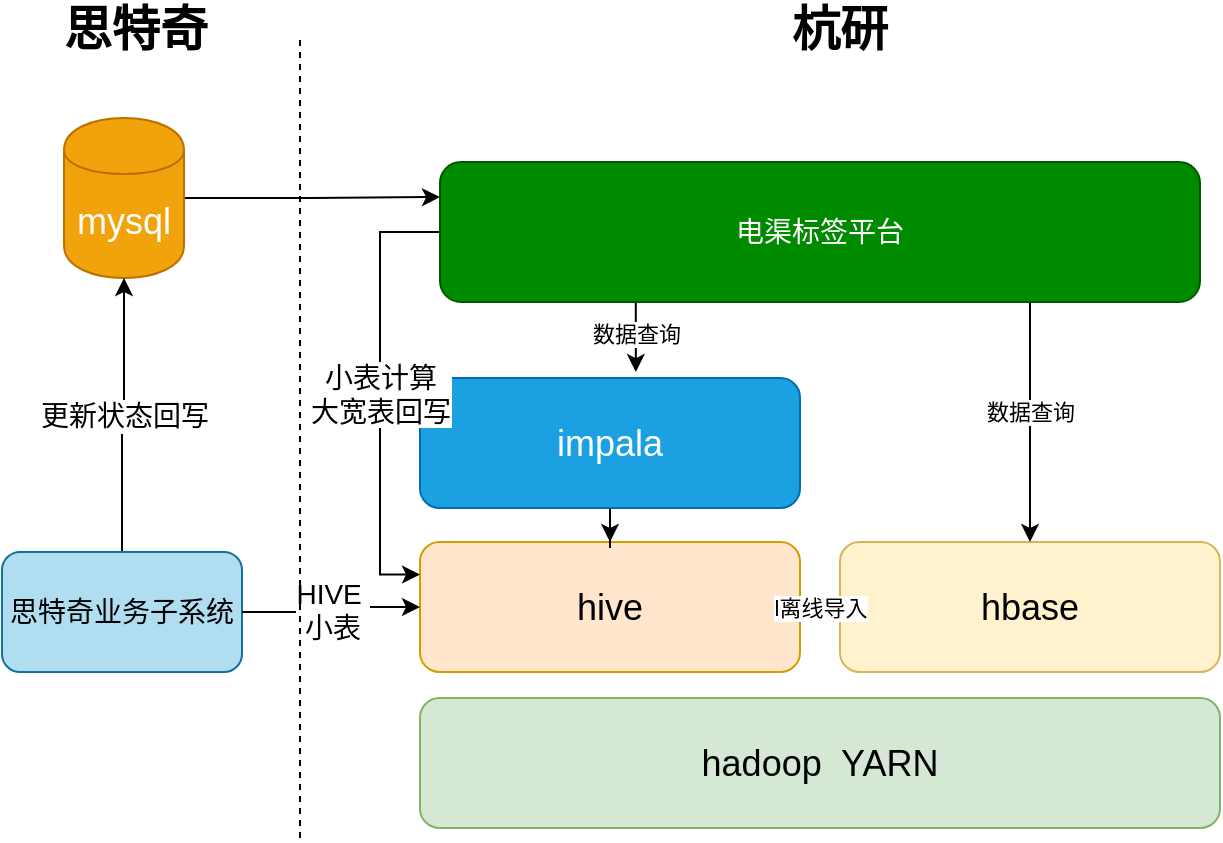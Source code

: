 <mxfile pages="1" version="11.2.4" type="github"><diagram id="79PdzSkW1ikq1aELayiP" name="Page-1"><mxGraphModel dx="1422" dy="755" grid="0" gridSize="10" guides="1" tooltips="1" connect="1" arrows="1" fold="1" page="1" pageScale="1" pageWidth="1100" pageHeight="850" math="0" shadow="0"><root><mxCell id="0"/><mxCell id="1" parent="0"/><mxCell id="fmwVXIHNoVylCFS3T4mV-6" value="&lt;font style=&quot;font-size: 18px&quot;&gt;hadoop&amp;nbsp; YARN&lt;/font&gt;" style="rounded=1;whiteSpace=wrap;html=1;fillColor=#d5e8d4;strokeColor=#82b366;" parent="1" vertex="1"><mxGeometry x="330" y="470" width="400" height="65" as="geometry"/></mxCell><mxCell id="fmwVXIHNoVylCFS3T4mV-7" value="&lt;font style=&quot;font-size: 18px&quot;&gt;hive&lt;/font&gt;" style="rounded=1;whiteSpace=wrap;html=1;fillColor=#ffe6cc;strokeColor=#d79b00;" parent="1" vertex="1"><mxGeometry x="330" y="392" width="190" height="65" as="geometry"/></mxCell><mxCell id="yfEFwXUICphICxLwjfQZ-6" style="edgeStyle=orthogonalEdgeStyle;rounded=0;orthogonalLoop=1;jettySize=auto;html=1;exitX=0.5;exitY=1;exitDx=0;exitDy=0;" edge="1" parent="1" source="fmwVXIHNoVylCFS3T4mV-8" target="fmwVXIHNoVylCFS3T4mV-7"><mxGeometry relative="1" as="geometry"/></mxCell><mxCell id="fmwVXIHNoVylCFS3T4mV-8" value="&lt;font style=&quot;font-size: 18px&quot;&gt;impala&lt;/font&gt;" style="rounded=1;whiteSpace=wrap;html=1;fillColor=#1ba1e2;strokeColor=#006EAF;fontColor=#ffffff;" parent="1" vertex="1"><mxGeometry x="330" y="310" width="190" height="65" as="geometry"/></mxCell><mxCell id="fmwVXIHNoVylCFS3T4mV-9" value="&lt;font style=&quot;font-size: 18px&quot;&gt;hbase&lt;/font&gt;" style="rounded=1;whiteSpace=wrap;html=1;fillColor=#fff2cc;strokeColor=#d6b656;" parent="1" vertex="1"><mxGeometry x="540" y="392" width="190" height="65" as="geometry"/></mxCell><mxCell id="fmwVXIHNoVylCFS3T4mV-20" style="edgeStyle=orthogonalEdgeStyle;rounded=0;orthogonalLoop=1;jettySize=auto;html=1;exitX=1;exitY=0.5;exitDx=0;exitDy=0;entryX=0;entryY=0.25;entryDx=0;entryDy=0;" parent="1" source="fmwVXIHNoVylCFS3T4mV-12" target="fmwVXIHNoVylCFS3T4mV-15" edge="1"><mxGeometry relative="1" as="geometry"/></mxCell><mxCell id="fmwVXIHNoVylCFS3T4mV-12" value="&lt;font style=&quot;font-size: 18px&quot;&gt;mysql&lt;/font&gt;" style="shape=cylinder;whiteSpace=wrap;html=1;boundedLbl=1;backgroundOutline=1;fillColor=#f0a30a;strokeColor=#BD7000;fontColor=#ffffff;" parent="1" vertex="1"><mxGeometry x="152" y="180" width="60" height="80" as="geometry"/></mxCell><mxCell id="fmwVXIHNoVylCFS3T4mV-16" value="&lt;font style=&quot;font-size: 14px&quot;&gt;更新状态回写&lt;/font&gt;" style="edgeStyle=orthogonalEdgeStyle;rounded=0;orthogonalLoop=1;jettySize=auto;html=1;exitX=0.5;exitY=0;exitDx=0;exitDy=0;" parent="1" source="fmwVXIHNoVylCFS3T4mV-13" target="fmwVXIHNoVylCFS3T4mV-12" edge="1"><mxGeometry relative="1" as="geometry"/></mxCell><mxCell id="fmwVXIHNoVylCFS3T4mV-13" value="&lt;font style=&quot;font-size: 14px&quot;&gt;思特奇业务子系统&lt;/font&gt;" style="rounded=1;whiteSpace=wrap;html=1;fillColor=#b1ddf0;strokeColor=#10739e;" parent="1" vertex="1"><mxGeometry x="121" y="397" width="120" height="60" as="geometry"/></mxCell><mxCell id="fmwVXIHNoVylCFS3T4mV-14" value="&lt;span style=&quot;font-size: 14px&quot;&gt;HIVE&amp;nbsp;&lt;br&gt;小表&lt;br&gt;&lt;/span&gt;" style="edgeStyle=orthogonalEdgeStyle;rounded=0;orthogonalLoop=1;jettySize=auto;html=1;exitX=1;exitY=0.5;exitDx=0;exitDy=0;" parent="1" source="fmwVXIHNoVylCFS3T4mV-13" target="fmwVXIHNoVylCFS3T4mV-7" edge="1"><mxGeometry relative="1" as="geometry"/></mxCell><mxCell id="fmwVXIHNoVylCFS3T4mV-18" value="&lt;font style=&quot;font-size: 14px&quot;&gt;小表计算&lt;br&gt;大宽表回写&lt;/font&gt;" style="edgeStyle=orthogonalEdgeStyle;rounded=0;orthogonalLoop=1;jettySize=auto;html=1;exitX=0;exitY=0.5;exitDx=0;exitDy=0;entryX=0;entryY=0.25;entryDx=0;entryDy=0;" parent="1" source="fmwVXIHNoVylCFS3T4mV-15" target="fmwVXIHNoVylCFS3T4mV-7" edge="1"><mxGeometry relative="1" as="geometry"/></mxCell><mxCell id="fmwVXIHNoVylCFS3T4mV-19" value="数据查询" style="edgeStyle=orthogonalEdgeStyle;rounded=0;orthogonalLoop=1;jettySize=auto;html=1;exitX=0.25;exitY=1;exitDx=0;exitDy=0;entryX=0.568;entryY=-0.046;entryDx=0;entryDy=0;entryPerimeter=0;" parent="1" source="fmwVXIHNoVylCFS3T4mV-15" target="fmwVXIHNoVylCFS3T4mV-8" edge="1"><mxGeometry relative="1" as="geometry"/></mxCell><mxCell id="fmwVXIHNoVylCFS3T4mV-21" value="数据查询" style="edgeStyle=orthogonalEdgeStyle;rounded=0;orthogonalLoop=1;jettySize=auto;html=1;exitX=0.75;exitY=1;exitDx=0;exitDy=0;" parent="1" source="fmwVXIHNoVylCFS3T4mV-15" target="fmwVXIHNoVylCFS3T4mV-9" edge="1"><mxGeometry relative="1" as="geometry"><Array as="points"><mxPoint x="635" y="272"/></Array></mxGeometry></mxCell><mxCell id="fmwVXIHNoVylCFS3T4mV-15" value="&lt;font style=&quot;font-size: 14px&quot;&gt;电渠标签平台&lt;/font&gt;" style="rounded=1;whiteSpace=wrap;html=1;fillColor=#008a00;strokeColor=#005700;fontColor=#ffffff;" parent="1" vertex="1"><mxGeometry x="340" y="202" width="380" height="70" as="geometry"/></mxCell><mxCell id="fmwVXIHNoVylCFS3T4mV-22" value="l离线导入" style="edgeStyle=orthogonalEdgeStyle;rounded=0;orthogonalLoop=1;jettySize=auto;html=1;exitX=1;exitY=0.5;exitDx=0;exitDy=0;entryX=0;entryY=0.5;entryDx=0;entryDy=0;" parent="1" source="fmwVXIHNoVylCFS3T4mV-7" target="fmwVXIHNoVylCFS3T4mV-9" edge="1"><mxGeometry relative="1" as="geometry"/></mxCell><mxCell id="yfEFwXUICphICxLwjfQZ-2" value="" style="endArrow=none;dashed=1;html=1;" edge="1" parent="1"><mxGeometry width="50" height="50" relative="1" as="geometry"><mxPoint x="270" y="540" as="sourcePoint"/><mxPoint x="270" y="140" as="targetPoint"/></mxGeometry></mxCell><mxCell id="yfEFwXUICphICxLwjfQZ-3" value="&lt;font style=&quot;font-size: 24px&quot;&gt;&lt;b&gt;思特奇&lt;/b&gt;&lt;/font&gt;" style="text;html=1;strokeColor=none;fillColor=none;align=center;verticalAlign=middle;whiteSpace=wrap;rounded=0;" vertex="1" parent="1"><mxGeometry x="147" y="130" width="82" height="12" as="geometry"/></mxCell><mxCell id="yfEFwXUICphICxLwjfQZ-5" value="&lt;b&gt;&lt;font style=&quot;font-size: 24px&quot;&gt;杭研&lt;/font&gt;&lt;/b&gt;" style="text;html=1;strokeColor=none;fillColor=none;align=center;verticalAlign=middle;whiteSpace=wrap;rounded=0;" vertex="1" parent="1"><mxGeometry x="499" y="130" width="82" height="12" as="geometry"/></mxCell></root></mxGraphModel></diagram></mxfile>